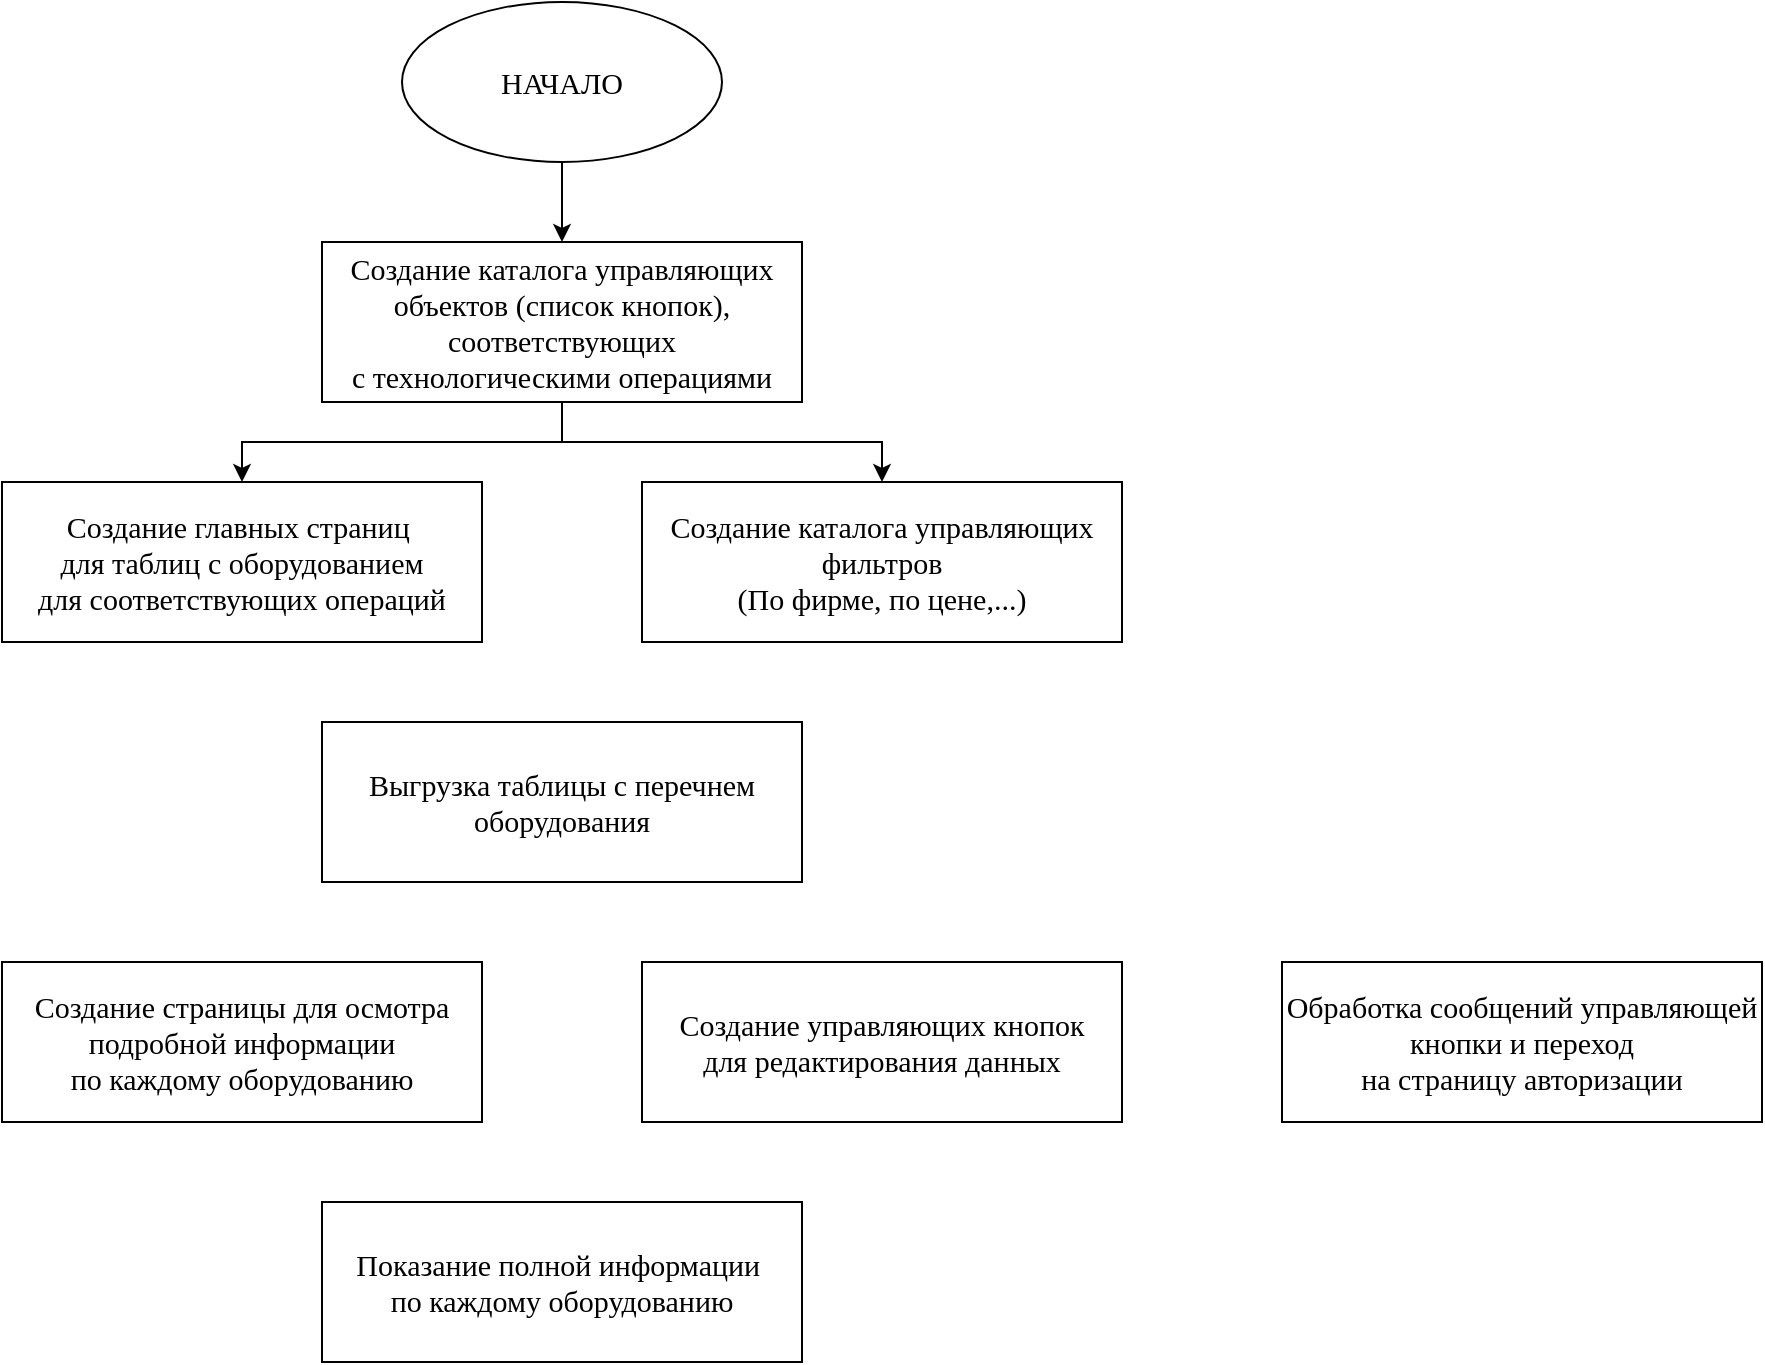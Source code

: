 <mxfile version="21.1.5" type="github">
  <diagram name="Page-1" id="cMm6MIYfkvFpgvSu37Bc">
    <mxGraphModel dx="1434" dy="739" grid="1" gridSize="10" guides="1" tooltips="1" connect="1" arrows="1" fold="1" page="1" pageScale="1" pageWidth="1654" pageHeight="2336" math="0" shadow="0">
      <root>
        <mxCell id="0" />
        <mxCell id="1" parent="0" />
        <mxCell id="AUxa01VgVIh-RqmxJZG5-8" style="edgeStyle=orthogonalEdgeStyle;rounded=0;orthogonalLoop=1;jettySize=auto;html=1;entryX=0.5;entryY=0;entryDx=0;entryDy=0;" edge="1" parent="1" source="AUxa01VgVIh-RqmxJZG5-1" target="AUxa01VgVIh-RqmxJZG5-2">
          <mxGeometry relative="1" as="geometry" />
        </mxCell>
        <mxCell id="AUxa01VgVIh-RqmxJZG5-1" value="НАЧАЛО" style="ellipse;whiteSpace=wrap;html=1;fontSize=15;fontFamily=Tahoma;" vertex="1" parent="1">
          <mxGeometry x="640" y="40" width="160" height="80" as="geometry" />
        </mxCell>
        <mxCell id="AUxa01VgVIh-RqmxJZG5-9" style="edgeStyle=orthogonalEdgeStyle;rounded=0;orthogonalLoop=1;jettySize=auto;html=1;entryX=0.5;entryY=0;entryDx=0;entryDy=0;" edge="1" parent="1" source="AUxa01VgVIh-RqmxJZG5-2" target="AUxa01VgVIh-RqmxJZG5-3">
          <mxGeometry relative="1" as="geometry" />
        </mxCell>
        <mxCell id="AUxa01VgVIh-RqmxJZG5-10" style="edgeStyle=orthogonalEdgeStyle;rounded=0;orthogonalLoop=1;jettySize=auto;html=1;entryX=0.5;entryY=0;entryDx=0;entryDy=0;" edge="1" parent="1" source="AUxa01VgVIh-RqmxJZG5-2" target="AUxa01VgVIh-RqmxJZG5-4">
          <mxGeometry relative="1" as="geometry" />
        </mxCell>
        <mxCell id="AUxa01VgVIh-RqmxJZG5-2" value="Создание каталога управляющих объектов (список кнопок),&lt;br&gt;соответствующих &lt;br&gt;с технологическими операциями" style="rounded=0;whiteSpace=wrap;html=1;fontSize=15;fontFamily=Tahoma;" vertex="1" parent="1">
          <mxGeometry x="600" y="160" width="240" height="80" as="geometry" />
        </mxCell>
        <mxCell id="AUxa01VgVIh-RqmxJZG5-3" value="Создание главных страниц&amp;nbsp;&lt;br&gt;для таблиц с оборудованием&lt;br&gt;для соответствующих операций" style="rounded=0;whiteSpace=wrap;html=1;fontSize=15;fontFamily=Tahoma;" vertex="1" parent="1">
          <mxGeometry x="440" y="280" width="240" height="80" as="geometry" />
        </mxCell>
        <mxCell id="AUxa01VgVIh-RqmxJZG5-4" value="Создание каталога управляющих&lt;br&gt;фильтров&lt;br&gt;(По фирме, по цене,...)" style="rounded=0;whiteSpace=wrap;html=1;fontSize=15;fontFamily=Tahoma;" vertex="1" parent="1">
          <mxGeometry x="760" y="280" width="240" height="80" as="geometry" />
        </mxCell>
        <mxCell id="AUxa01VgVIh-RqmxJZG5-5" value="Выгрузка таблицы с перечнем оборудования" style="rounded=0;whiteSpace=wrap;html=1;fontSize=15;fontFamily=Tahoma;" vertex="1" parent="1">
          <mxGeometry x="600" y="400" width="240" height="80" as="geometry" />
        </mxCell>
        <mxCell id="AUxa01VgVIh-RqmxJZG5-6" value="Создание страницы для осмотра&lt;br&gt;подробной информации &lt;br&gt;по каждому оборудованию" style="rounded=0;whiteSpace=wrap;html=1;fontSize=15;fontFamily=Tahoma;" vertex="1" parent="1">
          <mxGeometry x="440" y="520" width="240" height="80" as="geometry" />
        </mxCell>
        <mxCell id="AUxa01VgVIh-RqmxJZG5-7" value="Создание управляющих кнопок&lt;br&gt;для редактирования данных" style="rounded=0;whiteSpace=wrap;html=1;fontSize=15;fontFamily=Tahoma;" vertex="1" parent="1">
          <mxGeometry x="760" y="520" width="240" height="80" as="geometry" />
        </mxCell>
        <mxCell id="AUxa01VgVIh-RqmxJZG5-11" value="Обработка сообщений управляющей кнопки и переход&lt;br&gt;на страницу авторизации" style="rounded=0;whiteSpace=wrap;html=1;fontSize=15;fontFamily=Tahoma;" vertex="1" parent="1">
          <mxGeometry x="1080" y="520" width="240" height="80" as="geometry" />
        </mxCell>
        <mxCell id="AUxa01VgVIh-RqmxJZG5-12" value="Показание полной информации&amp;nbsp;&lt;br&gt;по каждому оборудованию" style="rounded=0;whiteSpace=wrap;html=1;fontSize=15;fontFamily=Tahoma;" vertex="1" parent="1">
          <mxGeometry x="600" y="640" width="240" height="80" as="geometry" />
        </mxCell>
      </root>
    </mxGraphModel>
  </diagram>
</mxfile>
